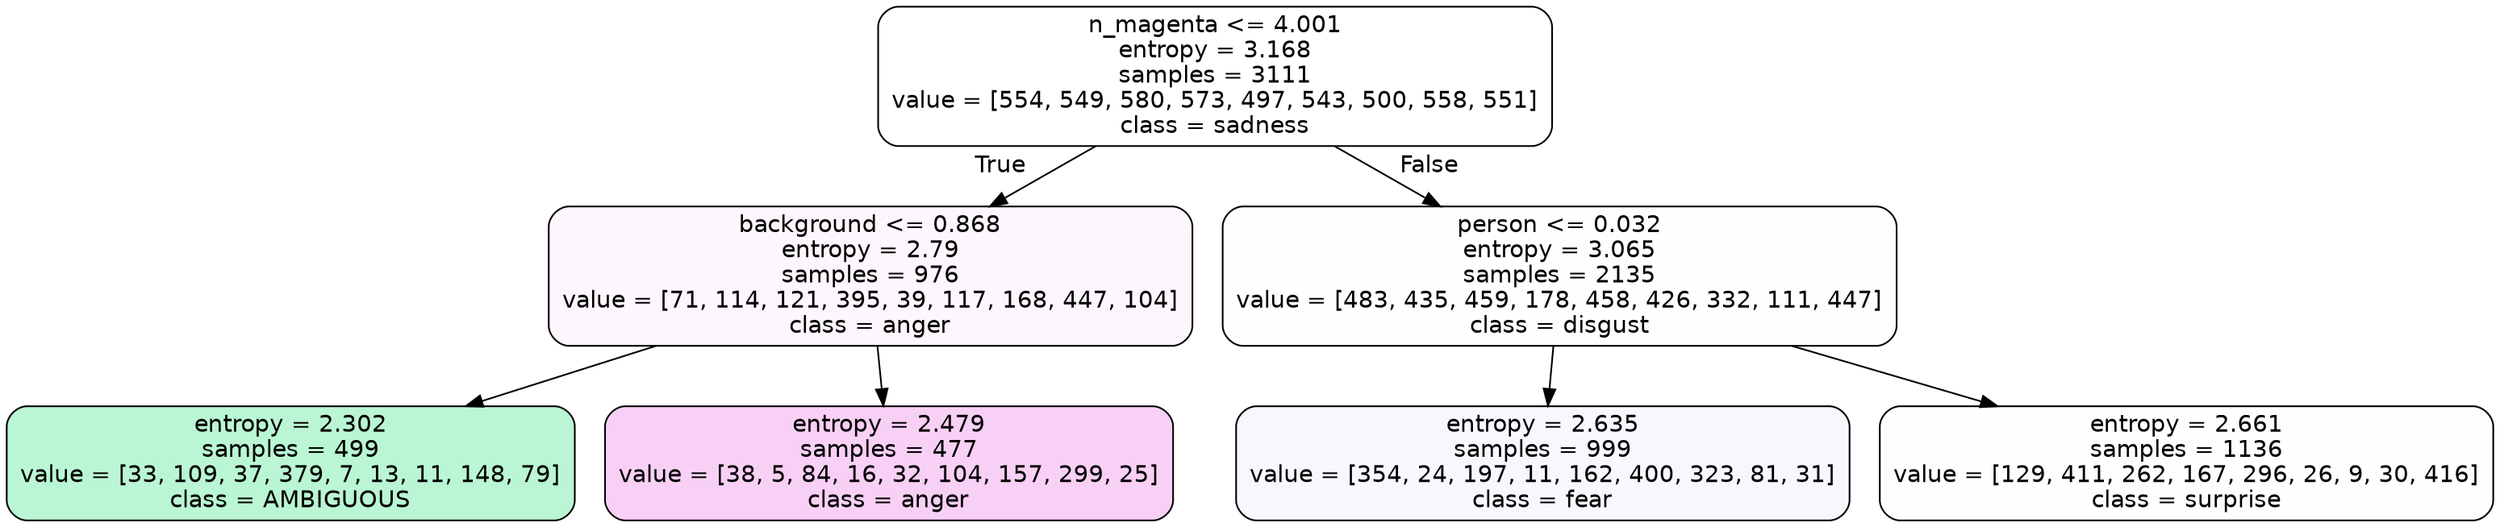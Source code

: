 digraph Tree {
node [shape=box, style="filled, rounded", color="black", fontname=helvetica] ;
edge [fontname=helvetica] ;
0 [label="n_magenta <= 4.001\nentropy = 3.168\nsamples = 3111\nvalue = [554, 549, 580, 573, 497, 543, 500, 558, 551]\nclass = sadness", fillcolor="#64e53900"] ;
1 [label="background <= 0.868\nentropy = 2.79\nsamples = 976\nvalue = [71, 114, 121, 395, 39, 117, 168, 447, 104]\nclass = anger", fillcolor="#e539d70b"] ;
0 -> 1 [labeldistance=2.5, labelangle=45, headlabel="True"] ;
2 [label="entropy = 2.302\nsamples = 499\nvalue = [33, 109, 37, 379, 7, 13, 11, 148, 79]\nclass = AMBIGUOUS", fillcolor="#39e58158"] ;
1 -> 2 ;
3 [label="entropy = 2.479\nsamples = 477\nvalue = [38, 5, 84, 16, 32, 104, 157, 299, 25]\nclass = anger", fillcolor="#e539d73c"] ;
1 -> 3 ;
4 [label="person <= 0.032\nentropy = 3.065\nsamples = 2135\nvalue = [483, 435, 459, 178, 458, 426, 332, 111, 447]\nclass = disgust", fillcolor="#e5813902"] ;
0 -> 4 [labeldistance=2.5, labelangle=-45, headlabel="False"] ;
5 [label="entropy = 2.635\nsamples = 999\nvalue = [354, 24, 197, 11, 162, 400, 323, 81, 31]\nclass = fear", fillcolor="#3964e50a"] ;
4 -> 5 ;
6 [label="entropy = 2.661\nsamples = 1136\nvalue = [129, 411, 262, 167, 296, 26, 9, 30, 416]\nclass = surprise", fillcolor="#e5396401"] ;
4 -> 6 ;
}